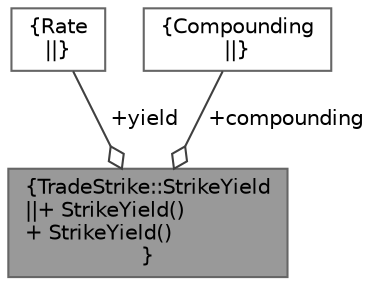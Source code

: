 digraph "TradeStrike::StrikeYield"
{
 // INTERACTIVE_SVG=YES
 // LATEX_PDF_SIZE
  bgcolor="transparent";
  edge [fontname=Helvetica,fontsize=10,labelfontname=Helvetica,labelfontsize=10];
  node [fontname=Helvetica,fontsize=10,shape=box,height=0.2,width=0.4];
  Node1 [label="{TradeStrike::StrikeYield\n||+ StrikeYield()\l+ StrikeYield()\l}",height=0.2,width=0.4,color="gray40", fillcolor="grey60", style="filled", fontcolor="black",tooltip=" "];
  Node2 -> Node1 [color="grey25",style="solid",label=" +yield" ,arrowhead="odiamond"];
  Node2 [label="{Rate\n||}",height=0.2,width=0.4,color="gray40", fillcolor="white", style="filled",tooltip=" "];
  Node3 -> Node1 [color="grey25",style="solid",label=" +compounding" ,arrowhead="odiamond"];
  Node3 [label="{Compounding\n||}",height=0.2,width=0.4,color="gray40", fillcolor="white", style="filled",tooltip=" "];
}
